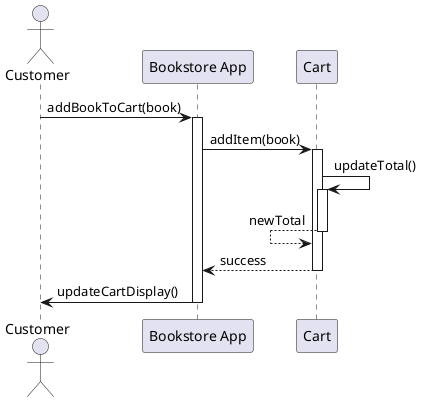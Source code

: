 @startuml
actor Customer as user
participant "Bookstore App" as app
participant Cart as cart

user -> app : addBookToCart(book)
activate app

app -> cart : addItem(book)
activate cart

cart -> cart : updateTotal()
activate cart

cart <-- cart : newTotal
deactivate cart

app <-- cart : success
deactivate cart

app -> user : updateCartDisplay()
deactivate app
@enduml